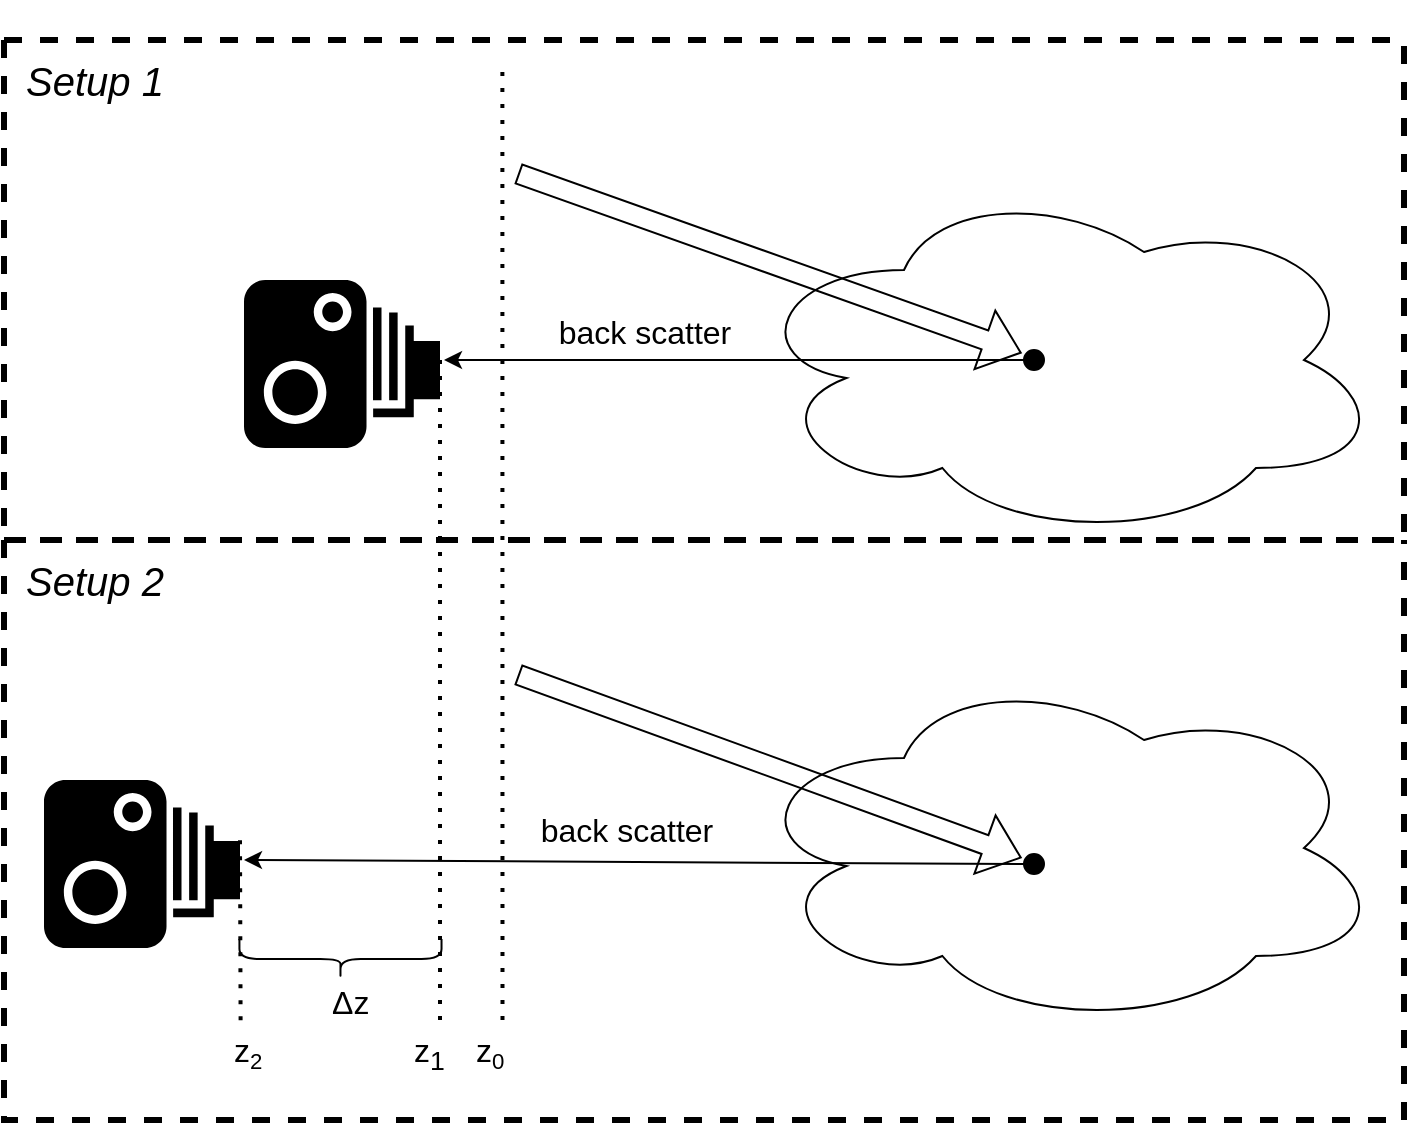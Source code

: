 <mxfile version="20.5.3" type="device"><diagram id="H7wHhIf_jRC70F0b4fa9" name="Page-1"><mxGraphModel dx="1210" dy="606" grid="1" gridSize="10" guides="1" tooltips="1" connect="1" arrows="1" fold="1" page="1" pageScale="1" pageWidth="827" pageHeight="1169" math="0" shadow="0"><root><mxCell id="0"/><mxCell id="1" parent="0"/><mxCell id="qsL9BaWj5W6s7MIQfXEd-1" value="" style="ellipse;shape=cloud;whiteSpace=wrap;html=1;" parent="1" vertex="1"><mxGeometry x="380" y="140" width="320" height="180" as="geometry"/></mxCell><mxCell id="qsL9BaWj5W6s7MIQfXEd-2" value="" style="shape=image;html=1;verticalAlign=top;verticalLabelPosition=bottom;labelBackgroundColor=#ffffff;imageAspect=0;aspect=fixed;image=https://cdn0.iconfinder.com/data/icons/phosphor-light-vol-2/256/flashlight-light-128.png;rotation=90;" parent="1" vertex="1"><mxGeometry x="139" y="50" width="128" height="128" as="geometry"/></mxCell><mxCell id="qsL9BaWj5W6s7MIQfXEd-3" value="" style="shape=mxgraph.signs.tech.camera_1;html=1;pointerEvents=1;fillColor=#000000;strokeColor=none;verticalLabelPosition=bottom;verticalAlign=top;align=center;" parent="1" vertex="1"><mxGeometry x="130" y="190" width="98" height="84" as="geometry"/></mxCell><mxCell id="qsL9BaWj5W6s7MIQfXEd-4" value="" style="shape=flexArrow;endArrow=classic;html=1;rounded=0;entryX=-0.117;entryY=0.149;entryDx=0;entryDy=0;entryPerimeter=0;" parent="1" source="qsL9BaWj5W6s7MIQfXEd-2" target="qsL9BaWj5W6s7MIQfXEd-10" edge="1"><mxGeometry width="50" height="50" relative="1" as="geometry"><mxPoint x="260" y="120" as="sourcePoint"/><mxPoint x="520" y="114" as="targetPoint"/></mxGeometry></mxCell><mxCell id="qsL9BaWj5W6s7MIQfXEd-9" value="" style="endArrow=classic;html=1;rounded=0;exitX=0;exitY=0.5;exitDx=0;exitDy=0;" parent="1" source="qsL9BaWj5W6s7MIQfXEd-10" edge="1"><mxGeometry width="50" height="50" relative="1" as="geometry"><mxPoint x="520" y="110" as="sourcePoint"/><mxPoint x="230" y="230" as="targetPoint"/></mxGeometry></mxCell><mxCell id="qsL9BaWj5W6s7MIQfXEd-11" value="&lt;font style=&quot;font-size: 16px&quot;&gt;back scatter&lt;/font&gt;" style="edgeLabel;html=1;align=center;verticalAlign=middle;resizable=0;points=[];rotation=0;" parent="qsL9BaWj5W6s7MIQfXEd-9" vertex="1" connectable="0"><mxGeometry x="0.351" relative="1" as="geometry"><mxPoint x="6" y="-14" as="offset"/></mxGeometry></mxCell><mxCell id="qsL9BaWj5W6s7MIQfXEd-10" value="" style="ellipse;whiteSpace=wrap;html=1;fillColor=#000000;" parent="1" vertex="1"><mxGeometry x="520" y="225" width="10" height="10" as="geometry"/></mxCell><mxCell id="qsL9BaWj5W6s7MIQfXEd-12" value="" style="ellipse;shape=cloud;whiteSpace=wrap;html=1;" parent="1" vertex="1"><mxGeometry x="380" y="384" width="320" height="180" as="geometry"/></mxCell><mxCell id="qsL9BaWj5W6s7MIQfXEd-13" value="" style="shape=image;html=1;verticalAlign=top;verticalLabelPosition=bottom;labelBackgroundColor=#ffffff;imageAspect=0;aspect=fixed;image=https://cdn0.iconfinder.com/data/icons/phosphor-light-vol-2/256/flashlight-light-128.png;rotation=90;" parent="1" vertex="1"><mxGeometry x="139" y="300" width="128" height="128" as="geometry"/></mxCell><mxCell id="qsL9BaWj5W6s7MIQfXEd-14" value="" style="shape=mxgraph.signs.tech.camera_1;html=1;pointerEvents=1;fillColor=#000000;strokeColor=none;verticalLabelPosition=bottom;verticalAlign=top;align=center;" parent="1" vertex="1"><mxGeometry x="30" y="440" width="98" height="84" as="geometry"/></mxCell><mxCell id="qsL9BaWj5W6s7MIQfXEd-15" value="" style="shape=flexArrow;endArrow=classic;html=1;rounded=0;entryX=-0.117;entryY=0.195;entryDx=0;entryDy=0;entryPerimeter=0;" parent="1" source="qsL9BaWj5W6s7MIQfXEd-13" target="qsL9BaWj5W6s7MIQfXEd-18" edge="1"><mxGeometry width="50" height="50" relative="1" as="geometry"><mxPoint x="260" y="370" as="sourcePoint"/><mxPoint x="520" y="364" as="targetPoint"/></mxGeometry></mxCell><mxCell id="qsL9BaWj5W6s7MIQfXEd-16" value="" style="endArrow=classic;html=1;rounded=0;exitX=0;exitY=0.5;exitDx=0;exitDy=0;" parent="1" source="qsL9BaWj5W6s7MIQfXEd-18" edge="1"><mxGeometry width="50" height="50" relative="1" as="geometry"><mxPoint x="520" y="360" as="sourcePoint"/><mxPoint x="130" y="480" as="targetPoint"/></mxGeometry></mxCell><mxCell id="qsL9BaWj5W6s7MIQfXEd-17" value="&lt;font style=&quot;font-size: 16px&quot;&gt;back scatter&lt;/font&gt;" style="edgeLabel;html=1;align=center;verticalAlign=middle;resizable=0;points=[];rotation=0;" parent="qsL9BaWj5W6s7MIQfXEd-16" vertex="1" connectable="0"><mxGeometry x="0.351" relative="1" as="geometry"><mxPoint x="64" y="-16" as="offset"/></mxGeometry></mxCell><mxCell id="qsL9BaWj5W6s7MIQfXEd-18" value="" style="ellipse;whiteSpace=wrap;html=1;fillColor=#000000;" parent="1" vertex="1"><mxGeometry x="520" y="477" width="10" height="10" as="geometry"/></mxCell><mxCell id="qsL9BaWj5W6s7MIQfXEd-21" value="" style="endArrow=none;dashed=1;html=1;dashPattern=1 3;strokeWidth=2;rounded=0;" parent="1" edge="1"><mxGeometry width="50" height="50" relative="1" as="geometry"><mxPoint x="228" y="560" as="sourcePoint"/><mxPoint x="228" y="230" as="targetPoint"/></mxGeometry></mxCell><mxCell id="qsL9BaWj5W6s7MIQfXEd-22" value="" style="endArrow=none;dashed=1;html=1;dashPattern=1 3;strokeWidth=2;rounded=0;exitX=0.169;exitY=0.828;exitDx=0;exitDy=0;exitPerimeter=0;" parent="1" edge="1" source="3gP5RAvdJr5DbvSrzTiX-4"><mxGeometry width="50" height="50" relative="1" as="geometry"><mxPoint x="128" y="560" as="sourcePoint"/><mxPoint x="128" y="470" as="targetPoint"/></mxGeometry></mxCell><mxCell id="3gP5RAvdJr5DbvSrzTiX-1" value="" style="swimlane;startSize=0;dashed=1;strokeWidth=3;" parent="1" vertex="1"><mxGeometry x="10" y="70" width="700" height="250" as="geometry"><mxRectangle x="10" y="70" width="50" height="40" as="alternateBounds"/></mxGeometry></mxCell><mxCell id="3gP5RAvdJr5DbvSrzTiX-2" value="&lt;span style=&quot;font-size: 20px;&quot;&gt;&lt;i&gt;Setup 1&lt;/i&gt;&lt;/span&gt;" style="text;html=1;align=center;verticalAlign=middle;resizable=0;points=[];autosize=1;strokeColor=none;fillColor=none;" parent="3gP5RAvdJr5DbvSrzTiX-1" vertex="1"><mxGeometry width="90" height="40" as="geometry"/></mxCell><mxCell id="3gP5RAvdJr5DbvSrzTiX-4" value="" style="swimlane;startSize=0;dashed=1;strokeWidth=3;" parent="1" vertex="1"><mxGeometry x="10" y="320" width="700" height="290" as="geometry"><mxRectangle x="10" y="70" width="50" height="40" as="alternateBounds"/></mxGeometry></mxCell><mxCell id="JJMQypXPdMPuCgBHGhyQ-1" value="&lt;span style=&quot;font-size: 20px;&quot;&gt;&lt;i&gt;Setup 2&lt;/i&gt;&lt;/span&gt;" style="text;html=1;align=center;verticalAlign=middle;resizable=0;points=[];autosize=1;strokeColor=none;fillColor=none;" vertex="1" parent="3gP5RAvdJr5DbvSrzTiX-4"><mxGeometry width="90" height="40" as="geometry"/></mxCell><mxCell id="qsL9BaWj5W6s7MIQfXEd-23" value="" style="shape=curlyBracket;whiteSpace=wrap;html=1;rounded=1;flipH=1;fillColor=#000000;rotation=90;" parent="3gP5RAvdJr5DbvSrzTiX-4" vertex="1"><mxGeometry x="158.24" y="158.99" width="20" height="101.05" as="geometry"/></mxCell><mxCell id="qsL9BaWj5W6s7MIQfXEd-26" value="&lt;p class=&quot;MsoNormal&quot;&gt;&lt;span lang=&quot;EN-US&quot;&gt;&lt;font style=&quot;font-size: 16px&quot;&gt;Δz&lt;/font&gt;&lt;/span&gt;&lt;/p&gt;" style="text;html=1;strokeColor=none;fillColor=none;spacing=5;spacingTop=-20;whiteSpace=wrap;overflow=hidden;rounded=0;labelBackgroundColor=none;" parent="3gP5RAvdJr5DbvSrzTiX-4" vertex="1"><mxGeometry x="158.75" y="219.5" width="31.25" height="20.5" as="geometry"/></mxCell><mxCell id="JJMQypXPdMPuCgBHGhyQ-3" value="&lt;p class=&quot;MsoNormal&quot;&gt;&lt;span lang=&quot;EN-US&quot;&gt;&lt;font style=&quot;font-size: 16px&quot;&gt;z&lt;sub&gt;1&lt;/sub&gt;&lt;/font&gt;&lt;/span&gt;&lt;/p&gt;" style="text;html=1;strokeColor=none;fillColor=none;spacing=5;spacingTop=-20;whiteSpace=wrap;overflow=hidden;rounded=0;labelBackgroundColor=none;" vertex="1" parent="3gP5RAvdJr5DbvSrzTiX-4"><mxGeometry x="200" y="244" width="31.25" height="20.5" as="geometry"/></mxCell><mxCell id="JJMQypXPdMPuCgBHGhyQ-4" value="&lt;p class=&quot;MsoNormal&quot;&gt;&lt;span lang=&quot;EN-US&quot;&gt;&lt;font style=&quot;font-size: 16px&quot;&gt;z&lt;/font&gt;&lt;font style=&quot;font-size: 13.333px;&quot;&gt;&lt;sub&gt;2&lt;/sub&gt;&lt;/font&gt;&lt;/span&gt;&lt;/p&gt;" style="text;html=1;strokeColor=none;fillColor=none;spacing=5;spacingTop=-20;whiteSpace=wrap;overflow=hidden;rounded=0;labelBackgroundColor=none;" vertex="1" parent="3gP5RAvdJr5DbvSrzTiX-4"><mxGeometry x="110" y="244" width="31.25" height="20.5" as="geometry"/></mxCell><mxCell id="JJMQypXPdMPuCgBHGhyQ-5" value="" style="endArrow=none;dashed=1;html=1;dashPattern=1 3;strokeWidth=2;rounded=0;entryX=0.234;entryY=0.061;entryDx=0;entryDy=0;entryPerimeter=0;" edge="1" parent="3gP5RAvdJr5DbvSrzTiX-4" target="qsL9BaWj5W6s7MIQfXEd-2"><mxGeometry width="50" height="50" relative="1" as="geometry"><mxPoint x="249.25" y="240" as="sourcePoint"/><mxPoint x="249.25" y="-90" as="targetPoint"/></mxGeometry></mxCell><mxCell id="JJMQypXPdMPuCgBHGhyQ-6" value="&lt;p class=&quot;MsoNormal&quot;&gt;&lt;span lang=&quot;EN-US&quot;&gt;&lt;font style=&quot;font-size: 16px&quot;&gt;z&lt;/font&gt;&lt;font style=&quot;font-size: 13.333px;&quot;&gt;&lt;sub&gt;0&lt;/sub&gt;&lt;/font&gt;&lt;/span&gt;&lt;/p&gt;" style="text;html=1;strokeColor=none;fillColor=none;spacing=5;spacingTop=-20;whiteSpace=wrap;overflow=hidden;rounded=0;labelBackgroundColor=none;" vertex="1" parent="3gP5RAvdJr5DbvSrzTiX-4"><mxGeometry x="231.25" y="244" width="31.25" height="20.5" as="geometry"/></mxCell></root></mxGraphModel></diagram></mxfile>